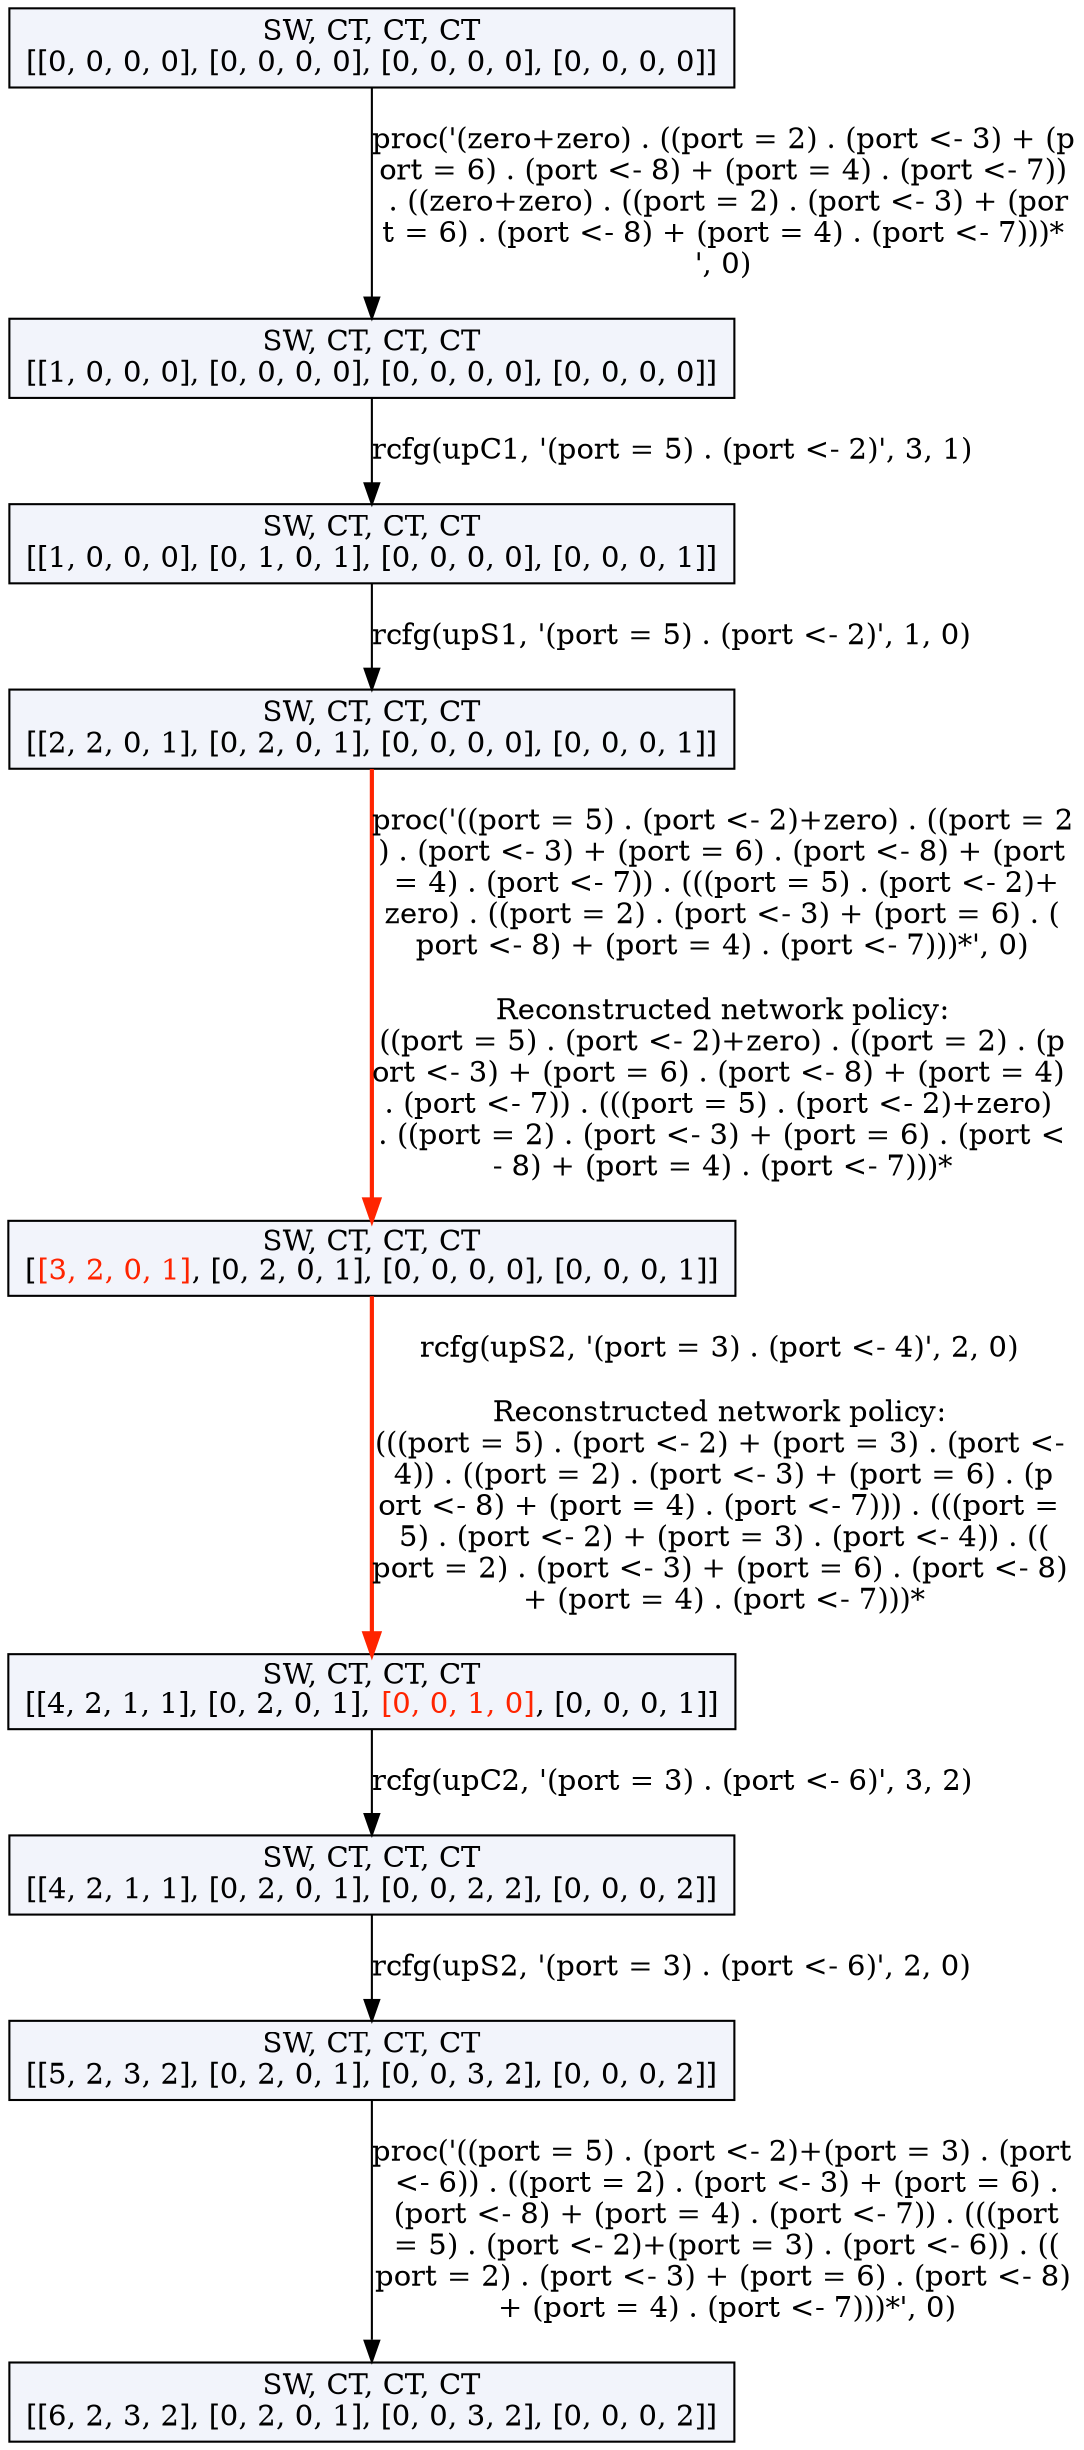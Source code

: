 digraph g {
n0 [label=<SW, CT, CT, CT<br/>[[0, 0, 0, 0], [0, 0, 0, 0], [0, 0, 0, 0], [0, 0, 0, 0]]>, shape=rectangle, style=filled, fillcolor="#F2F4FB"];
n1 [label=<SW, CT, CT, CT<br/>[[1, 0, 0, 0], [0, 0, 0, 0], [0, 0, 0, 0], [0, 0, 0, 0]]>, shape=rectangle, style=filled, fillcolor="#F2F4FB"];
n0 -> n1 [label="proc('(zero+zero) . ((port = 2) . (port <- 3) + (p
ort = 6) . (port <- 8) + (port = 4) . (port <- 7))
 . ((zero+zero) . ((port = 2) . (port <- 3) + (por
t = 6) . (port <- 8) + (port = 4) . (port <- 7)))*
', 0)", color="#000000", penwidth=1.0];
n2 [label=<SW, CT, CT, CT<br/>[[1, 0, 0, 0], [0, 1, 0, 1], [0, 0, 0, 0], [0, 0, 0, 1]]>, shape=rectangle, style=filled, fillcolor="#F2F4FB"];
n1 -> n2 [label="rcfg(upC1, '(port = 5) . (port <- 2)', 3, 1)", color="#000000", penwidth=1.0];
n3 [label=<SW, CT, CT, CT<br/>[[2, 2, 0, 1], [0, 2, 0, 1], [0, 0, 0, 0], [0, 0, 0, 1]]>, shape=rectangle, style=filled, fillcolor="#F2F4FB"];
n2 -> n3 [label="rcfg(upS1, '(port = 5) . (port <- 2)', 1, 0)", color="#000000", penwidth=1.0];
n4 [label=<SW, CT, CT, CT<br/>[<font color="#FF2400">[3, 2, 0, 1]</font>, [0, 2, 0, 1], [0, 0, 0, 0], [0, 0, 0, 1]]>, shape=rectangle, style=filled, fillcolor="#F2F4FB"];
n3 -> n4 [label="proc('((port = 5) . (port <- 2)+zero) . ((port = 2
) . (port <- 3) + (port = 6) . (port <- 8) + (port
 = 4) . (port <- 7)) . (((port = 5) . (port <- 2)+
zero) . ((port = 2) . (port <- 3) + (port = 6) . (
port <- 8) + (port = 4) . (port <- 7)))*', 0)

Reconstructed network policy:
((port = 5) . (port <- 2)+zero) . ((port = 2) . (p
ort <- 3) + (port = 6) . (port <- 8) + (port = 4) 
. (port <- 7)) . (((port = 5) . (port <- 2)+zero) 
. ((port = 2) . (port <- 3) + (port = 6) . (port <
- 8) + (port = 4) . (port <- 7)))*", color="#FF2400", penwidth=2.0];
n5 [label=<SW, CT, CT, CT<br/>[[4, 2, 1, 1], [0, 2, 0, 1], <font color="#FF2400">[0, 0, 1, 0]</font>, [0, 0, 0, 1]]>, shape=rectangle, style=filled, fillcolor="#F2F4FB"];
n4 -> n5 [label="rcfg(upS2, '(port = 3) . (port <- 4)', 2, 0)

Reconstructed network policy:
(((port = 5) . (port <- 2) + (port = 3) . (port <-
 4)) . ((port = 2) . (port <- 3) + (port = 6) . (p
ort <- 8) + (port = 4) . (port <- 7))) . (((port =
 5) . (port <- 2) + (port = 3) . (port <- 4)) . ((
port = 2) . (port <- 3) + (port = 6) . (port <- 8)
 + (port = 4) . (port <- 7)))*", color="#FF2400", penwidth=2.0];
n6 [label=<SW, CT, CT, CT<br/>[[4, 2, 1, 1], [0, 2, 0, 1], [0, 0, 2, 2], [0, 0, 0, 2]]>, shape=rectangle, style=filled, fillcolor="#F2F4FB"];
n5 -> n6 [label="rcfg(upC2, '(port = 3) . (port <- 6)', 3, 2)", color="#000000", penwidth=1.0];
n7 [label=<SW, CT, CT, CT<br/>[[5, 2, 3, 2], [0, 2, 0, 1], [0, 0, 3, 2], [0, 0, 0, 2]]>, shape=rectangle, style=filled, fillcolor="#F2F4FB"];
n6 -> n7 [label="rcfg(upS2, '(port = 3) . (port <- 6)', 2, 0)", color="#000000", penwidth=1.0];
n8 [label=<SW, CT, CT, CT<br/>[[6, 2, 3, 2], [0, 2, 0, 1], [0, 0, 3, 2], [0, 0, 0, 2]]>, shape=rectangle, style=filled, fillcolor="#F2F4FB"];
n7 -> n8 [label="proc('((port = 5) . (port <- 2)+(port = 3) . (port
 <- 6)) . ((port = 2) . (port <- 3) + (port = 6) .
 (port <- 8) + (port = 4) . (port <- 7)) . (((port
 = 5) . (port <- 2)+(port = 3) . (port <- 6)) . ((
port = 2) . (port <- 3) + (port = 6) . (port <- 8)
 + (port = 4) . (port <- 7)))*', 0)", color="#000000", penwidth=1.0];
}